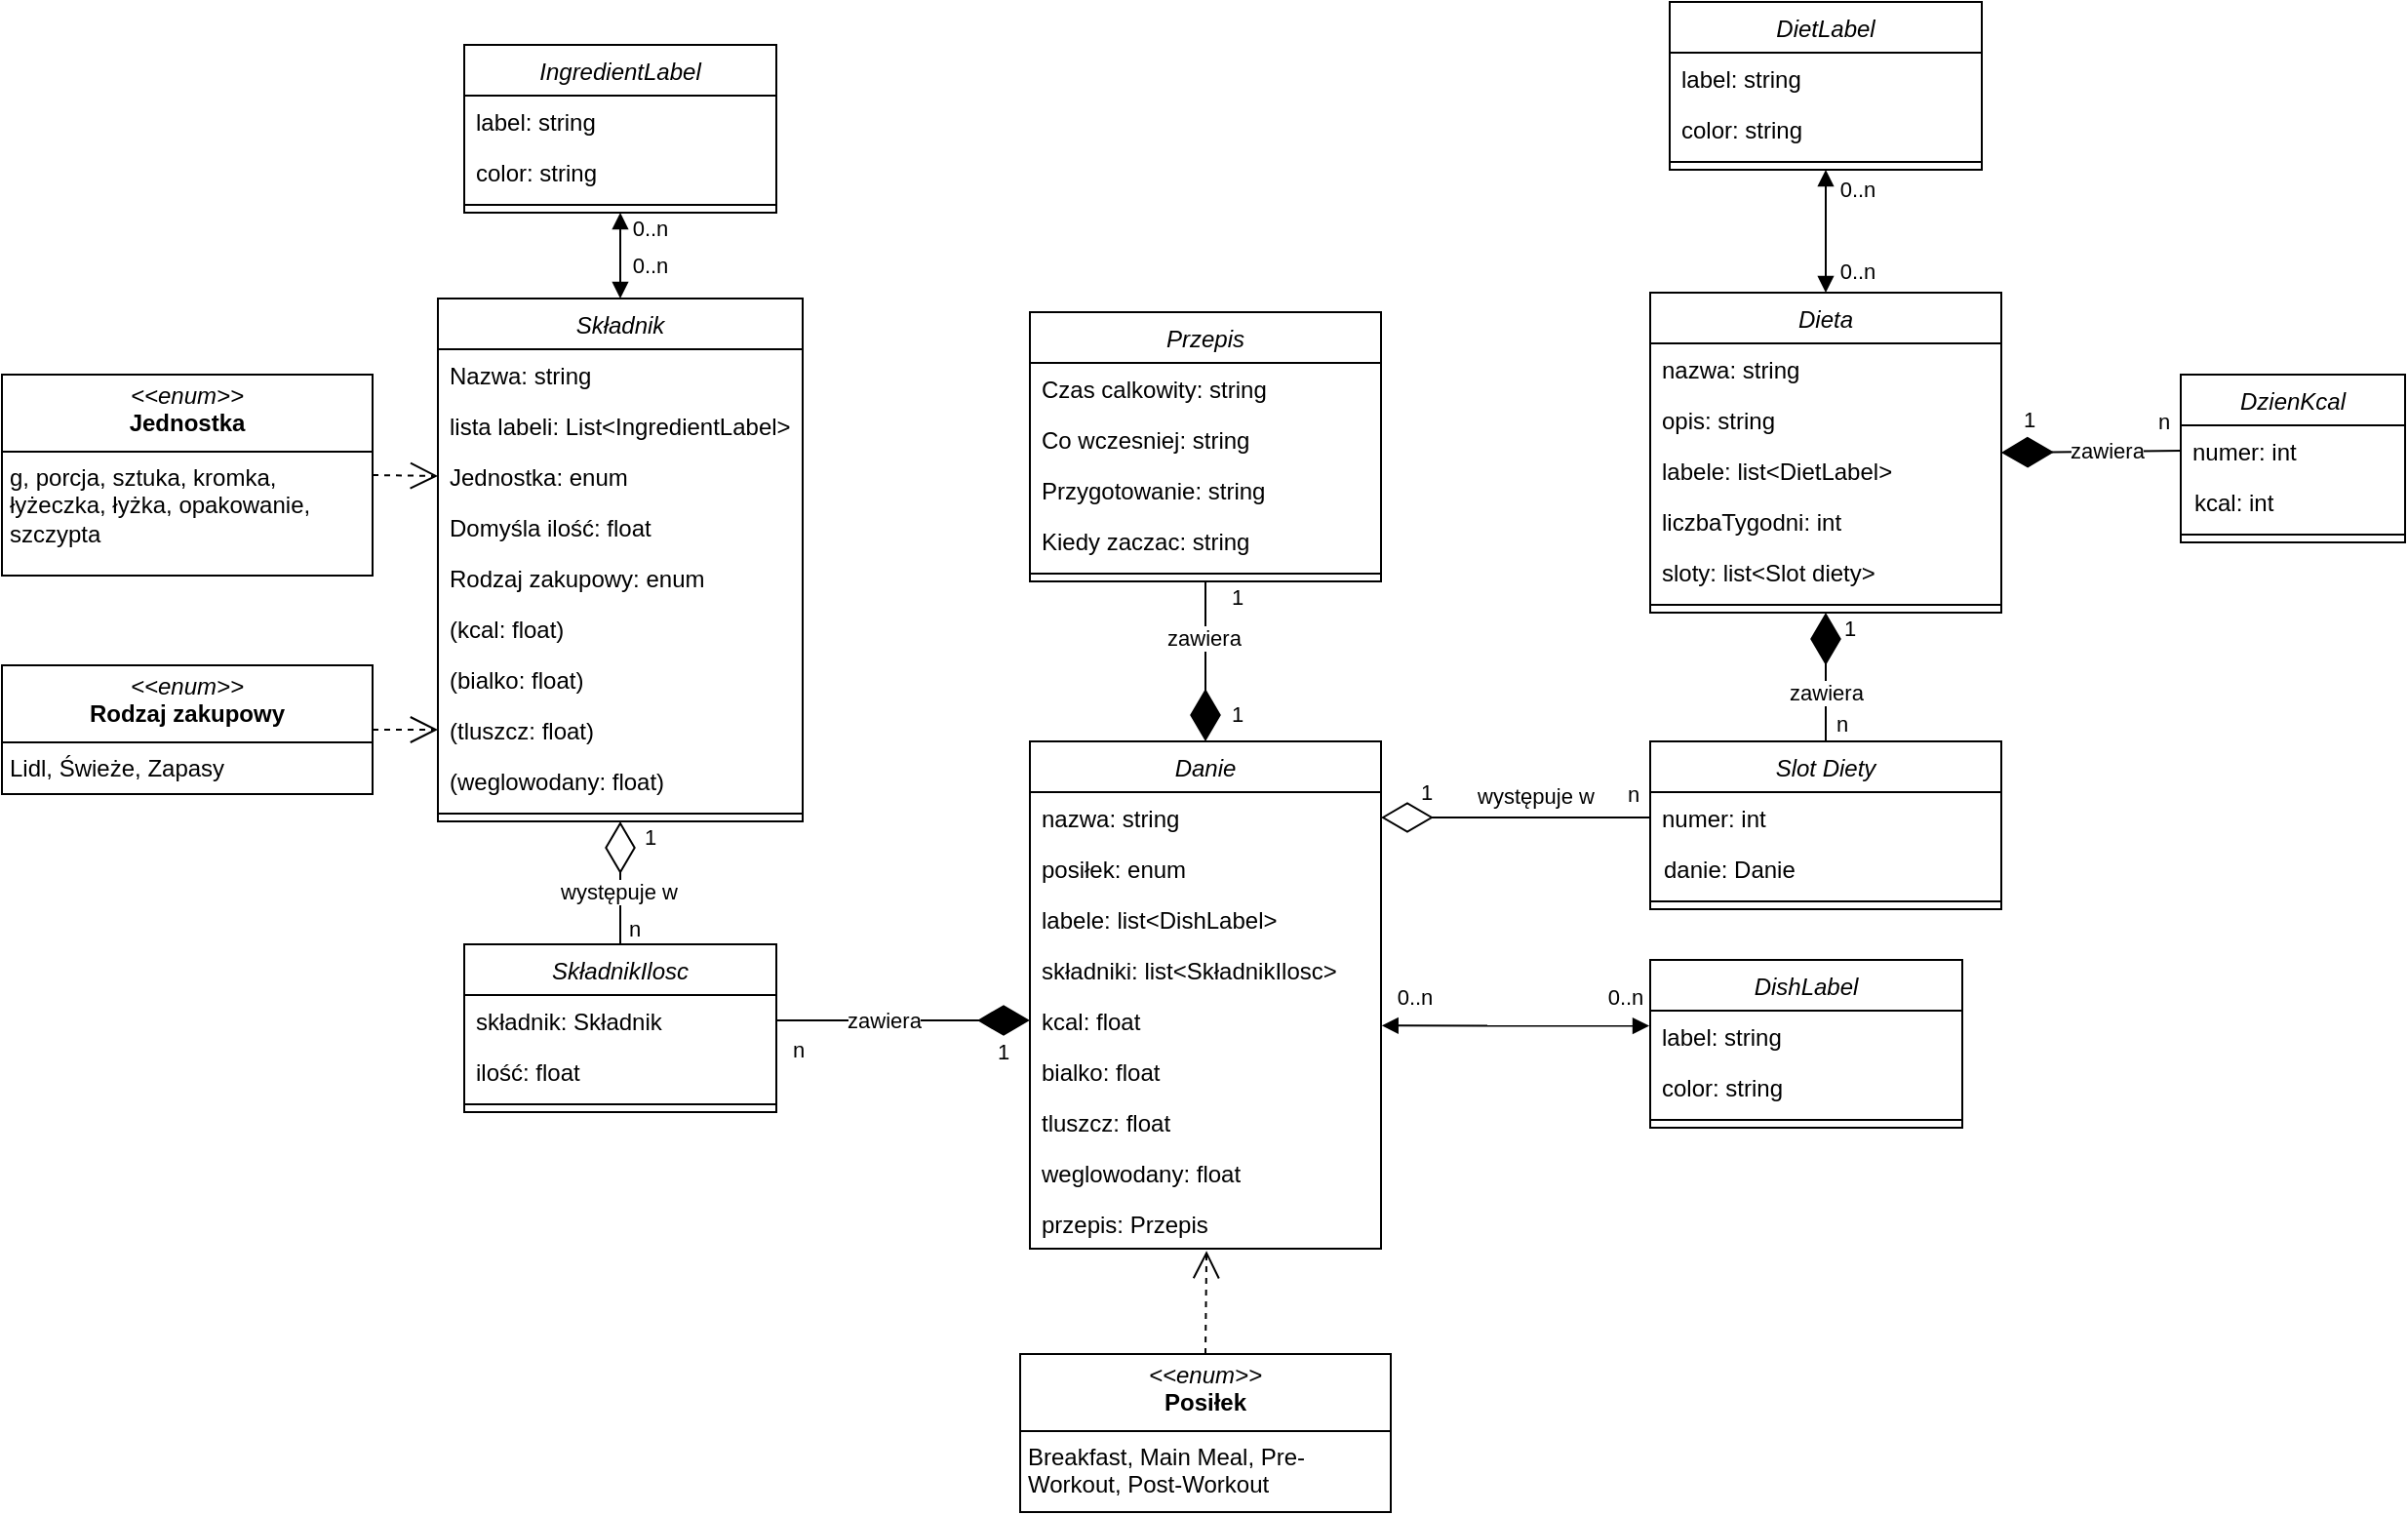 <mxfile>
    <diagram id="C5RBs43oDa-KdzZeNtuy" name="Page-1">
        <mxGraphModel dx="1720" dy="1619" grid="0" gridSize="10" guides="1" tooltips="1" connect="1" arrows="1" fold="1" page="1" pageScale="1" pageWidth="827" pageHeight="1169" math="0" shadow="0">
            <root>
                <mxCell id="WIyWlLk6GJQsqaUBKTNV-0"/>
                <mxCell id="WIyWlLk6GJQsqaUBKTNV-1" parent="WIyWlLk6GJQsqaUBKTNV-0"/>
                <mxCell id="zkfFHV4jXpPFQw0GAbJ--0" value="Składnik" style="swimlane;fontStyle=2;align=center;verticalAlign=top;childLayout=stackLayout;horizontal=1;startSize=26;horizontalStack=0;resizeParent=1;resizeLast=0;collapsible=1;marginBottom=0;rounded=0;shadow=0;strokeWidth=1;" parent="WIyWlLk6GJQsqaUBKTNV-1" vertex="1">
                    <mxGeometry x="19.5" y="15" width="187" height="268" as="geometry">
                        <mxRectangle x="220" y="120" width="160" height="26" as="alternateBounds"/>
                    </mxGeometry>
                </mxCell>
                <mxCell id="zkfFHV4jXpPFQw0GAbJ--1" value="Nazwa: string" style="text;align=left;verticalAlign=top;spacingLeft=4;spacingRight=4;overflow=hidden;rotatable=0;points=[[0,0.5],[1,0.5]];portConstraint=eastwest;" parent="zkfFHV4jXpPFQw0GAbJ--0" vertex="1">
                    <mxGeometry y="26" width="187" height="26" as="geometry"/>
                </mxCell>
                <mxCell id="32" value="lista labeli: List&lt;IngredientLabel&gt;" style="text;align=left;verticalAlign=top;spacingLeft=4;spacingRight=4;overflow=hidden;rotatable=0;points=[[0,0.5],[1,0.5]];portConstraint=eastwest;" parent="zkfFHV4jXpPFQw0GAbJ--0" vertex="1">
                    <mxGeometry y="52" width="187" height="26" as="geometry"/>
                </mxCell>
                <mxCell id="zkfFHV4jXpPFQw0GAbJ--2" value="Jednostka: enum " style="text;align=left;verticalAlign=top;spacingLeft=4;spacingRight=4;overflow=hidden;rotatable=0;points=[[0,0.5],[1,0.5]];portConstraint=eastwest;rounded=0;shadow=0;html=0;" parent="zkfFHV4jXpPFQw0GAbJ--0" vertex="1">
                    <mxGeometry y="78" width="187" height="26" as="geometry"/>
                </mxCell>
                <mxCell id="c72ddF2UnbNpAd4IKjq6-0" value="Domyśla ilość: float" style="text;align=left;verticalAlign=top;spacingLeft=4;spacingRight=4;overflow=hidden;rotatable=0;points=[[0,0.5],[1,0.5]];portConstraint=eastwest;rounded=0;shadow=0;html=0;" parent="zkfFHV4jXpPFQw0GAbJ--0" vertex="1">
                    <mxGeometry y="104" width="187" height="26" as="geometry"/>
                </mxCell>
                <mxCell id="c72ddF2UnbNpAd4IKjq6-1" value="Rodzaj zakupowy: enum" style="text;align=left;verticalAlign=top;spacingLeft=4;spacingRight=4;overflow=hidden;rotatable=0;points=[[0,0.5],[1,0.5]];portConstraint=eastwest;rounded=0;shadow=0;html=0;" parent="zkfFHV4jXpPFQw0GAbJ--0" vertex="1">
                    <mxGeometry y="130" width="187" height="26" as="geometry"/>
                </mxCell>
                <mxCell id="c72ddF2UnbNpAd4IKjq6-2" value="(kcal: float)&#xa;" style="text;align=left;verticalAlign=top;spacingLeft=4;spacingRight=4;overflow=hidden;rotatable=0;points=[[0,0.5],[1,0.5]];portConstraint=eastwest;rounded=0;shadow=0;html=0;" parent="zkfFHV4jXpPFQw0GAbJ--0" vertex="1">
                    <mxGeometry y="156" width="187" height="26" as="geometry"/>
                </mxCell>
                <mxCell id="c72ddF2UnbNpAd4IKjq6-4" value="(bialko: float)&#xa;" style="text;align=left;verticalAlign=top;spacingLeft=4;spacingRight=4;overflow=hidden;rotatable=0;points=[[0,0.5],[1,0.5]];portConstraint=eastwest;rounded=0;shadow=0;html=0;" parent="zkfFHV4jXpPFQw0GAbJ--0" vertex="1">
                    <mxGeometry y="182" width="187" height="26" as="geometry"/>
                </mxCell>
                <mxCell id="c72ddF2UnbNpAd4IKjq6-5" value="(tluszcz: float)&#xa;" style="text;align=left;verticalAlign=top;spacingLeft=4;spacingRight=4;overflow=hidden;rotatable=0;points=[[0,0.5],[1,0.5]];portConstraint=eastwest;rounded=0;shadow=0;html=0;" parent="zkfFHV4jXpPFQw0GAbJ--0" vertex="1">
                    <mxGeometry y="208" width="187" height="26" as="geometry"/>
                </mxCell>
                <mxCell id="c72ddF2UnbNpAd4IKjq6-6" value="(weglowodany: float)&#xa;" style="text;align=left;verticalAlign=top;spacingLeft=4;spacingRight=4;overflow=hidden;rotatable=0;points=[[0,0.5],[1,0.5]];portConstraint=eastwest;rounded=0;shadow=0;html=0;" parent="zkfFHV4jXpPFQw0GAbJ--0" vertex="1">
                    <mxGeometry y="234" width="187" height="26" as="geometry"/>
                </mxCell>
                <mxCell id="zkfFHV4jXpPFQw0GAbJ--4" value="" style="line;html=1;strokeWidth=1;align=left;verticalAlign=middle;spacingTop=-1;spacingLeft=3;spacingRight=3;rotatable=0;labelPosition=right;points=[];portConstraint=eastwest;" parent="zkfFHV4jXpPFQw0GAbJ--0" vertex="1">
                    <mxGeometry y="260" width="187" height="8" as="geometry"/>
                </mxCell>
                <mxCell id="c72ddF2UnbNpAd4IKjq6-7" value="Danie" style="swimlane;fontStyle=2;align=center;verticalAlign=top;childLayout=stackLayout;horizontal=1;startSize=26;horizontalStack=0;resizeParent=1;resizeLast=0;collapsible=1;marginBottom=0;rounded=0;shadow=0;strokeWidth=1;" parent="WIyWlLk6GJQsqaUBKTNV-1" vertex="1">
                    <mxGeometry x="323" y="242" width="180" height="260" as="geometry">
                        <mxRectangle x="220" y="120" width="160" height="26" as="alternateBounds"/>
                    </mxGeometry>
                </mxCell>
                <mxCell id="c72ddF2UnbNpAd4IKjq6-8" value="nazwa: string" style="text;align=left;verticalAlign=top;spacingLeft=4;spacingRight=4;overflow=hidden;rotatable=0;points=[[0,0.5],[1,0.5]];portConstraint=eastwest;" parent="c72ddF2UnbNpAd4IKjq6-7" vertex="1">
                    <mxGeometry y="26" width="180" height="26" as="geometry"/>
                </mxCell>
                <mxCell id="c72ddF2UnbNpAd4IKjq6-11" value="posiłek: enum" style="text;align=left;verticalAlign=top;spacingLeft=4;spacingRight=4;overflow=hidden;rotatable=0;points=[[0,0.5],[1,0.5]];portConstraint=eastwest;rounded=0;shadow=0;html=0;" parent="c72ddF2UnbNpAd4IKjq6-7" vertex="1">
                    <mxGeometry y="52" width="180" height="26" as="geometry"/>
                </mxCell>
                <mxCell id="c72ddF2UnbNpAd4IKjq6-9" value="labele: list&lt;DishLabel&gt;" style="text;align=left;verticalAlign=top;spacingLeft=4;spacingRight=4;overflow=hidden;rotatable=0;points=[[0,0.5],[1,0.5]];portConstraint=eastwest;rounded=0;shadow=0;html=0;" parent="c72ddF2UnbNpAd4IKjq6-7" vertex="1">
                    <mxGeometry y="78" width="180" height="26" as="geometry"/>
                </mxCell>
                <mxCell id="c72ddF2UnbNpAd4IKjq6-10" value="składniki: list&lt;SkładnikIlosc&gt;&#xa;" style="text;align=left;verticalAlign=top;spacingLeft=4;spacingRight=4;overflow=hidden;rotatable=0;points=[[0,0.5],[1,0.5]];portConstraint=eastwest;rounded=0;shadow=0;html=0;" parent="c72ddF2UnbNpAd4IKjq6-7" vertex="1">
                    <mxGeometry y="104" width="180" height="26" as="geometry"/>
                </mxCell>
                <mxCell id="c72ddF2UnbNpAd4IKjq6-12" value="kcal: float" style="text;align=left;verticalAlign=top;spacingLeft=4;spacingRight=4;overflow=hidden;rotatable=0;points=[[0,0.5],[1,0.5]];portConstraint=eastwest;rounded=0;shadow=0;html=0;" parent="c72ddF2UnbNpAd4IKjq6-7" vertex="1">
                    <mxGeometry y="130" width="180" height="26" as="geometry"/>
                </mxCell>
                <mxCell id="c72ddF2UnbNpAd4IKjq6-13" value="bialko: float&#xa;" style="text;align=left;verticalAlign=top;spacingLeft=4;spacingRight=4;overflow=hidden;rotatable=0;points=[[0,0.5],[1,0.5]];portConstraint=eastwest;rounded=0;shadow=0;html=0;" parent="c72ddF2UnbNpAd4IKjq6-7" vertex="1">
                    <mxGeometry y="156" width="180" height="26" as="geometry"/>
                </mxCell>
                <mxCell id="c72ddF2UnbNpAd4IKjq6-14" value="tluszcz: float&#xa;" style="text;align=left;verticalAlign=top;spacingLeft=4;spacingRight=4;overflow=hidden;rotatable=0;points=[[0,0.5],[1,0.5]];portConstraint=eastwest;rounded=0;shadow=0;html=0;" parent="c72ddF2UnbNpAd4IKjq6-7" vertex="1">
                    <mxGeometry y="182" width="180" height="26" as="geometry"/>
                </mxCell>
                <mxCell id="c72ddF2UnbNpAd4IKjq6-15" value="weglowodany: float&#xa;" style="text;align=left;verticalAlign=top;spacingLeft=4;spacingRight=4;overflow=hidden;rotatable=0;points=[[0,0.5],[1,0.5]];portConstraint=eastwest;rounded=0;shadow=0;html=0;" parent="c72ddF2UnbNpAd4IKjq6-7" vertex="1">
                    <mxGeometry y="208" width="180" height="26" as="geometry"/>
                </mxCell>
                <mxCell id="c72ddF2UnbNpAd4IKjq6-16" value="przepis: Przepis" style="text;align=left;verticalAlign=top;spacingLeft=4;spacingRight=4;overflow=hidden;rotatable=0;points=[[0,0.5],[1,0.5]];portConstraint=eastwest;rounded=0;shadow=0;html=0;" parent="c72ddF2UnbNpAd4IKjq6-7" vertex="1">
                    <mxGeometry y="234" width="180" height="26" as="geometry"/>
                </mxCell>
                <mxCell id="c72ddF2UnbNpAd4IKjq6-18" value="Przepis" style="swimlane;fontStyle=2;align=center;verticalAlign=top;childLayout=stackLayout;horizontal=1;startSize=26;horizontalStack=0;resizeParent=1;resizeLast=0;collapsible=1;marginBottom=0;rounded=0;shadow=0;strokeWidth=1;" parent="WIyWlLk6GJQsqaUBKTNV-1" vertex="1">
                    <mxGeometry x="323" y="22" width="180" height="138" as="geometry">
                        <mxRectangle x="220" y="120" width="160" height="26" as="alternateBounds"/>
                    </mxGeometry>
                </mxCell>
                <mxCell id="c72ddF2UnbNpAd4IKjq6-27" value="Czas calkowity: string" style="text;align=left;verticalAlign=top;spacingLeft=4;spacingRight=4;overflow=hidden;rotatable=0;points=[[0,0.5],[1,0.5]];portConstraint=eastwest;rounded=0;shadow=0;html=0;" parent="c72ddF2UnbNpAd4IKjq6-18" vertex="1">
                    <mxGeometry y="26" width="180" height="26" as="geometry"/>
                </mxCell>
                <mxCell id="c72ddF2UnbNpAd4IKjq6-29" value="Co wczesniej: string" style="text;align=left;verticalAlign=top;spacingLeft=4;spacingRight=4;overflow=hidden;rotatable=0;points=[[0,0.5],[1,0.5]];portConstraint=eastwest;rounded=0;shadow=0;html=0;" parent="c72ddF2UnbNpAd4IKjq6-18" vertex="1">
                    <mxGeometry y="52" width="180" height="26" as="geometry"/>
                </mxCell>
                <mxCell id="c72ddF2UnbNpAd4IKjq6-30" value="Przygotowanie: string" style="text;align=left;verticalAlign=top;spacingLeft=4;spacingRight=4;overflow=hidden;rotatable=0;points=[[0,0.5],[1,0.5]];portConstraint=eastwest;rounded=0;shadow=0;html=0;" parent="c72ddF2UnbNpAd4IKjq6-18" vertex="1">
                    <mxGeometry y="78" width="180" height="26" as="geometry"/>
                </mxCell>
                <mxCell id="c72ddF2UnbNpAd4IKjq6-31" value="Kiedy zaczac: string" style="text;align=left;verticalAlign=top;spacingLeft=4;spacingRight=4;overflow=hidden;rotatable=0;points=[[0,0.5],[1,0.5]];portConstraint=eastwest;rounded=0;shadow=0;html=0;" parent="c72ddF2UnbNpAd4IKjq6-18" vertex="1">
                    <mxGeometry y="104" width="180" height="26" as="geometry"/>
                </mxCell>
                <mxCell id="c72ddF2UnbNpAd4IKjq6-28" value="" style="line;html=1;strokeWidth=1;align=left;verticalAlign=middle;spacingTop=-1;spacingLeft=3;spacingRight=3;rotatable=0;labelPosition=right;points=[];portConstraint=eastwest;" parent="c72ddF2UnbNpAd4IKjq6-18" vertex="1">
                    <mxGeometry y="130" width="180" height="8" as="geometry"/>
                </mxCell>
                <mxCell id="c72ddF2UnbNpAd4IKjq6-34" value="" style="endArrow=diamondThin;endFill=1;endSize=24;html=1;rounded=0;entryX=0.5;entryY=0;entryDx=0;entryDy=0;exitX=0.5;exitY=1;exitDx=0;exitDy=0;" parent="WIyWlLk6GJQsqaUBKTNV-1" source="c72ddF2UnbNpAd4IKjq6-18" target="c72ddF2UnbNpAd4IKjq6-7" edge="1">
                    <mxGeometry width="160" relative="1" as="geometry">
                        <mxPoint x="360" y="203" as="sourcePoint"/>
                        <mxPoint x="423" y="242" as="targetPoint"/>
                    </mxGeometry>
                </mxCell>
                <mxCell id="c72ddF2UnbNpAd4IKjq6-35" value="zawiera" style="edgeLabel;html=1;align=center;verticalAlign=middle;resizable=0;points=[];" parent="c72ddF2UnbNpAd4IKjq6-34" vertex="1" connectable="0">
                    <mxGeometry x="-0.29" y="-1" relative="1" as="geometry">
                        <mxPoint as="offset"/>
                    </mxGeometry>
                </mxCell>
                <mxCell id="7" value="1" style="edgeLabel;html=1;align=center;verticalAlign=middle;resizable=0;points=[];" parent="c72ddF2UnbNpAd4IKjq6-34" vertex="1" connectable="0">
                    <mxGeometry x="0.623" y="-3" relative="1" as="geometry">
                        <mxPoint x="19" y="1" as="offset"/>
                    </mxGeometry>
                </mxCell>
                <mxCell id="8" value="1" style="edgeLabel;html=1;align=center;verticalAlign=middle;resizable=0;points=[];" parent="c72ddF2UnbNpAd4IKjq6-34" vertex="1" connectable="0">
                    <mxGeometry x="-0.779" relative="1" as="geometry">
                        <mxPoint x="16" y="-1" as="offset"/>
                    </mxGeometry>
                </mxCell>
                <mxCell id="c72ddF2UnbNpAd4IKjq6-36" value="SkładnikIlosc" style="swimlane;fontStyle=2;align=center;verticalAlign=top;childLayout=stackLayout;horizontal=1;startSize=26;horizontalStack=0;resizeParent=1;resizeLast=0;collapsible=1;marginBottom=0;rounded=0;shadow=0;strokeWidth=1;" parent="WIyWlLk6GJQsqaUBKTNV-1" vertex="1">
                    <mxGeometry x="33" y="346" width="160" height="86" as="geometry">
                        <mxRectangle x="220" y="120" width="160" height="26" as="alternateBounds"/>
                    </mxGeometry>
                </mxCell>
                <mxCell id="c72ddF2UnbNpAd4IKjq6-37" value="składnik: Składnik" style="text;align=left;verticalAlign=top;spacingLeft=4;spacingRight=4;overflow=hidden;rotatable=0;points=[[0,0.5],[1,0.5]];portConstraint=eastwest;" parent="c72ddF2UnbNpAd4IKjq6-36" vertex="1">
                    <mxGeometry y="26" width="160" height="26" as="geometry"/>
                </mxCell>
                <mxCell id="c72ddF2UnbNpAd4IKjq6-38" value="ilość: float" style="text;align=left;verticalAlign=top;spacingLeft=4;spacingRight=4;overflow=hidden;rotatable=0;points=[[0,0.5],[1,0.5]];portConstraint=eastwest;rounded=0;shadow=0;html=0;" parent="c72ddF2UnbNpAd4IKjq6-36" vertex="1">
                    <mxGeometry y="52" width="160" height="26" as="geometry"/>
                </mxCell>
                <mxCell id="c72ddF2UnbNpAd4IKjq6-45" value="" style="line;html=1;strokeWidth=1;align=left;verticalAlign=middle;spacingTop=-1;spacingLeft=3;spacingRight=3;rotatable=0;labelPosition=right;points=[];portConstraint=eastwest;" parent="c72ddF2UnbNpAd4IKjq6-36" vertex="1">
                    <mxGeometry y="78" width="160" height="8" as="geometry"/>
                </mxCell>
                <mxCell id="c72ddF2UnbNpAd4IKjq6-52" value="" style="endArrow=diamondThin;endFill=0;endSize=24;html=1;rounded=0;exitX=0.5;exitY=0;exitDx=0;exitDy=0;entryX=0.5;entryY=1;entryDx=0;entryDy=0;" parent="WIyWlLk6GJQsqaUBKTNV-1" source="c72ddF2UnbNpAd4IKjq6-36" target="zkfFHV4jXpPFQw0GAbJ--0" edge="1">
                    <mxGeometry width="160" relative="1" as="geometry">
                        <mxPoint x="162" y="240" as="sourcePoint"/>
                        <mxPoint x="322" y="240" as="targetPoint"/>
                    </mxGeometry>
                </mxCell>
                <mxCell id="c72ddF2UnbNpAd4IKjq6-53" value="1" style="edgeLabel;html=1;align=center;verticalAlign=middle;resizable=0;points=[];" parent="c72ddF2UnbNpAd4IKjq6-52" vertex="1" connectable="0">
                    <mxGeometry x="0.499" y="-5" relative="1" as="geometry">
                        <mxPoint x="10" y="-8" as="offset"/>
                    </mxGeometry>
                </mxCell>
                <mxCell id="c72ddF2UnbNpAd4IKjq6-54" value="n" style="edgeLabel;html=1;align=center;verticalAlign=middle;resizable=0;points=[];" parent="c72ddF2UnbNpAd4IKjq6-52" vertex="1" connectable="0">
                    <mxGeometry x="-0.596" y="-1" relative="1" as="geometry">
                        <mxPoint x="6" y="4" as="offset"/>
                    </mxGeometry>
                </mxCell>
                <mxCell id="c72ddF2UnbNpAd4IKjq6-57" value="występuje w" style="edgeLabel;html=1;align=center;verticalAlign=middle;resizable=0;points=[];" parent="c72ddF2UnbNpAd4IKjq6-52" vertex="1" connectable="0">
                    <mxGeometry x="-0.135" y="1" relative="1" as="geometry">
                        <mxPoint as="offset"/>
                    </mxGeometry>
                </mxCell>
                <mxCell id="c72ddF2UnbNpAd4IKjq6-55" value="" style="endArrow=diamondThin;endFill=1;endSize=24;html=1;rounded=0;entryX=0;entryY=0.5;entryDx=0;entryDy=0;exitX=1;exitY=0.5;exitDx=0;exitDy=0;" parent="WIyWlLk6GJQsqaUBKTNV-1" source="c72ddF2UnbNpAd4IKjq6-37" target="c72ddF2UnbNpAd4IKjq6-12" edge="1">
                    <mxGeometry width="160" relative="1" as="geometry">
                        <mxPoint x="207" y="394" as="sourcePoint"/>
                        <mxPoint x="303" y="357" as="targetPoint"/>
                    </mxGeometry>
                </mxCell>
                <mxCell id="c72ddF2UnbNpAd4IKjq6-56" value="zawiera" style="edgeLabel;html=1;align=center;verticalAlign=middle;resizable=0;points=[];" parent="c72ddF2UnbNpAd4IKjq6-55" vertex="1" connectable="0">
                    <mxGeometry x="-0.29" y="-1" relative="1" as="geometry">
                        <mxPoint x="9" y="-1" as="offset"/>
                    </mxGeometry>
                </mxCell>
                <mxCell id="11" value="1" style="edgeLabel;html=1;align=center;verticalAlign=middle;resizable=0;points=[];" parent="c72ddF2UnbNpAd4IKjq6-55" vertex="1" connectable="0">
                    <mxGeometry x="0.771" y="2" relative="1" as="geometry">
                        <mxPoint x="1" y="18" as="offset"/>
                    </mxGeometry>
                </mxCell>
                <mxCell id="12" value="n" style="edgeLabel;html=1;align=center;verticalAlign=middle;resizable=0;points=[];" parent="c72ddF2UnbNpAd4IKjq6-55" vertex="1" connectable="0">
                    <mxGeometry x="-0.842" relative="1" as="geometry">
                        <mxPoint y="15" as="offset"/>
                    </mxGeometry>
                </mxCell>
                <mxCell id="J546taTjvrkiFie6R2HN-1" value="Dieta" style="swimlane;fontStyle=2;align=center;verticalAlign=top;childLayout=stackLayout;horizontal=1;startSize=26;horizontalStack=0;resizeParent=1;resizeLast=0;collapsible=1;marginBottom=0;rounded=0;shadow=0;strokeWidth=1;" parent="WIyWlLk6GJQsqaUBKTNV-1" vertex="1">
                    <mxGeometry x="641" y="12" width="180" height="164" as="geometry">
                        <mxRectangle x="220" y="120" width="160" height="26" as="alternateBounds"/>
                    </mxGeometry>
                </mxCell>
                <mxCell id="J546taTjvrkiFie6R2HN-2" value="nazwa: string" style="text;align=left;verticalAlign=top;spacingLeft=4;spacingRight=4;overflow=hidden;rotatable=0;points=[[0,0.5],[1,0.5]];portConstraint=eastwest;rounded=0;shadow=0;html=0;" parent="J546taTjvrkiFie6R2HN-1" vertex="1">
                    <mxGeometry y="26" width="180" height="26" as="geometry"/>
                </mxCell>
                <mxCell id="J546taTjvrkiFie6R2HN-3" value="opis: string" style="text;align=left;verticalAlign=top;spacingLeft=4;spacingRight=4;overflow=hidden;rotatable=0;points=[[0,0.5],[1,0.5]];portConstraint=eastwest;rounded=0;shadow=0;html=0;" parent="J546taTjvrkiFie6R2HN-1" vertex="1">
                    <mxGeometry y="52" width="180" height="26" as="geometry"/>
                </mxCell>
                <mxCell id="J546taTjvrkiFie6R2HN-14" value="labele: list&lt;DietLabel&gt;" style="text;align=left;verticalAlign=top;spacingLeft=4;spacingRight=4;overflow=hidden;rotatable=0;points=[[0,0.5],[1,0.5]];portConstraint=eastwest;rounded=0;shadow=0;html=0;" parent="J546taTjvrkiFie6R2HN-1" vertex="1">
                    <mxGeometry y="78" width="180" height="26" as="geometry"/>
                </mxCell>
                <mxCell id="J546taTjvrkiFie6R2HN-4" value="liczbaTygodni: int&#xa;" style="text;align=left;verticalAlign=top;spacingLeft=4;spacingRight=4;overflow=hidden;rotatable=0;points=[[0,0.5],[1,0.5]];portConstraint=eastwest;rounded=0;shadow=0;html=0;" parent="J546taTjvrkiFie6R2HN-1" vertex="1">
                    <mxGeometry y="104" width="180" height="26" as="geometry"/>
                </mxCell>
                <mxCell id="J546taTjvrkiFie6R2HN-5" value="sloty: list&lt;Slot diety&gt;&#xa;" style="text;align=left;verticalAlign=top;spacingLeft=4;spacingRight=4;overflow=hidden;rotatable=0;points=[[0,0.5],[1,0.5]];portConstraint=eastwest;rounded=0;shadow=0;html=0;" parent="J546taTjvrkiFie6R2HN-1" vertex="1">
                    <mxGeometry y="130" width="180" height="26" as="geometry"/>
                </mxCell>
                <mxCell id="J546taTjvrkiFie6R2HN-6" value="" style="line;html=1;strokeWidth=1;align=left;verticalAlign=middle;spacingTop=-1;spacingLeft=3;spacingRight=3;rotatable=0;labelPosition=right;points=[];portConstraint=eastwest;" parent="J546taTjvrkiFie6R2HN-1" vertex="1">
                    <mxGeometry y="156" width="180" height="8" as="geometry"/>
                </mxCell>
                <mxCell id="J546taTjvrkiFie6R2HN-7" value="Slot Diety" style="swimlane;fontStyle=2;align=center;verticalAlign=top;childLayout=stackLayout;horizontal=1;startSize=26;horizontalStack=0;resizeParent=1;resizeLast=0;collapsible=1;marginBottom=0;rounded=0;shadow=0;strokeWidth=1;" parent="WIyWlLk6GJQsqaUBKTNV-1" vertex="1">
                    <mxGeometry x="641" y="242" width="180" height="86" as="geometry">
                        <mxRectangle x="220" y="120" width="160" height="26" as="alternateBounds"/>
                    </mxGeometry>
                </mxCell>
                <mxCell id="J546taTjvrkiFie6R2HN-9" value="numer: int" style="text;align=left;verticalAlign=top;spacingLeft=4;spacingRight=4;overflow=hidden;rotatable=0;points=[[0,0.5],[1,0.5]];portConstraint=eastwest;rounded=0;shadow=0;html=0;" parent="J546taTjvrkiFie6R2HN-7" vertex="1">
                    <mxGeometry y="26" width="180" height="26" as="geometry"/>
                </mxCell>
                <mxCell id="J546taTjvrkiFie6R2HN-11" value="danie: Danie" style="text;align=left;verticalAlign=top;spacingLeft=5;spacingRight=4;overflow=hidden;rotatable=0;points=[[0,0.5],[1,0.5]];portConstraint=eastwest;rounded=0;shadow=0;html=0;" parent="J546taTjvrkiFie6R2HN-7" vertex="1">
                    <mxGeometry y="52" width="180" height="26" as="geometry"/>
                </mxCell>
                <mxCell id="J546taTjvrkiFie6R2HN-12" value="" style="line;html=1;strokeWidth=1;align=left;verticalAlign=middle;spacingTop=-1;spacingLeft=3;spacingRight=3;rotatable=0;labelPosition=right;points=[];portConstraint=eastwest;" parent="J546taTjvrkiFie6R2HN-7" vertex="1">
                    <mxGeometry y="78" width="180" height="8" as="geometry"/>
                </mxCell>
                <mxCell id="J546taTjvrkiFie6R2HN-15" value="" style="endArrow=diamondThin;endFill=1;endSize=24;html=1;rounded=0;exitX=0.5;exitY=0;exitDx=0;exitDy=0;entryX=0.5;entryY=1;entryDx=0;entryDy=0;" parent="WIyWlLk6GJQsqaUBKTNV-1" source="J546taTjvrkiFie6R2HN-7" target="J546taTjvrkiFie6R2HN-1" edge="1">
                    <mxGeometry width="160" relative="1" as="geometry">
                        <mxPoint x="746.71" y="189" as="sourcePoint"/>
                        <mxPoint x="697" y="212" as="targetPoint"/>
                    </mxGeometry>
                </mxCell>
                <mxCell id="J546taTjvrkiFie6R2HN-16" value="zawiera" style="edgeLabel;html=1;align=center;verticalAlign=middle;resizable=0;points=[];" parent="J546taTjvrkiFie6R2HN-15" vertex="1" connectable="0">
                    <mxGeometry x="-0.29" y="-1" relative="1" as="geometry">
                        <mxPoint x="-1" y="-2" as="offset"/>
                    </mxGeometry>
                </mxCell>
                <mxCell id="9" value="n" style="edgeLabel;html=1;align=center;verticalAlign=middle;resizable=0;points=[];" parent="J546taTjvrkiFie6R2HN-15" vertex="1" connectable="0">
                    <mxGeometry x="-0.843" y="-1" relative="1" as="geometry">
                        <mxPoint x="7" y="-4" as="offset"/>
                    </mxGeometry>
                </mxCell>
                <mxCell id="10" value="1" style="edgeLabel;html=1;align=center;verticalAlign=middle;resizable=0;points=[];" parent="J546taTjvrkiFie6R2HN-15" vertex="1" connectable="0">
                    <mxGeometry x="0.731" y="-3" relative="1" as="geometry">
                        <mxPoint x="9" y="-1" as="offset"/>
                    </mxGeometry>
                </mxCell>
                <mxCell id="J546taTjvrkiFie6R2HN-17" value="" style="endArrow=diamondThin;endFill=0;endSize=24;html=1;rounded=0;exitX=0;exitY=0.5;exitDx=0;exitDy=0;entryX=1;entryY=0.5;entryDx=0;entryDy=0;" parent="WIyWlLk6GJQsqaUBKTNV-1" source="J546taTjvrkiFie6R2HN-9" target="c72ddF2UnbNpAd4IKjq6-8" edge="1">
                    <mxGeometry width="160" relative="1" as="geometry">
                        <mxPoint x="559" y="406" as="sourcePoint"/>
                        <mxPoint x="559" y="314" as="targetPoint"/>
                    </mxGeometry>
                </mxCell>
                <mxCell id="J546taTjvrkiFie6R2HN-18" value="1" style="edgeLabel;html=1;align=center;verticalAlign=middle;resizable=0;points=[];" parent="J546taTjvrkiFie6R2HN-17" vertex="1" connectable="0">
                    <mxGeometry x="0.499" y="-5" relative="1" as="geometry">
                        <mxPoint x="-12" y="-8" as="offset"/>
                    </mxGeometry>
                </mxCell>
                <mxCell id="J546taTjvrkiFie6R2HN-19" value="n" style="edgeLabel;html=1;align=center;verticalAlign=middle;resizable=0;points=[];" parent="J546taTjvrkiFie6R2HN-17" vertex="1" connectable="0">
                    <mxGeometry x="-0.596" y="-1" relative="1" as="geometry">
                        <mxPoint x="19" y="-11" as="offset"/>
                    </mxGeometry>
                </mxCell>
                <mxCell id="J546taTjvrkiFie6R2HN-20" value="występuje w" style="edgeLabel;html=1;align=center;verticalAlign=middle;resizable=0;points=[];" parent="J546taTjvrkiFie6R2HN-17" vertex="1" connectable="0">
                    <mxGeometry x="-0.135" y="1" relative="1" as="geometry">
                        <mxPoint y="-12" as="offset"/>
                    </mxGeometry>
                </mxCell>
                <mxCell id="0" value="&lt;p style=&quot;margin:0px;margin-top:4px;text-align:center;&quot;&gt;&lt;i&gt;&amp;lt;&amp;lt;enum&amp;gt;&amp;gt;&lt;/i&gt;&lt;br&gt;&lt;b&gt;Jednostka&lt;/b&gt;&lt;/p&gt;&lt;hr size=&quot;1&quot; style=&quot;border-style:solid;&quot;&gt;&lt;p style=&quot;margin:0px;margin-left:4px;&quot;&gt;g, porcja, sztuka, kromka, łyżeczka, łyżka, opakowanie, szczypta&lt;/p&gt;&lt;p style=&quot;margin:0px;margin-left:4px;&quot;&gt;&lt;br&gt;&lt;/p&gt;&lt;hr size=&quot;1&quot; style=&quot;border-style:solid;&quot;&gt;&lt;p style=&quot;margin:0px;margin-left:4px;&quot;&gt;&lt;br&gt;&lt;br&gt;&lt;/p&gt;" style="verticalAlign=top;align=left;overflow=fill;html=1;whiteSpace=wrap;" parent="WIyWlLk6GJQsqaUBKTNV-1" vertex="1">
                    <mxGeometry x="-204" y="54" width="190" height="103" as="geometry"/>
                </mxCell>
                <mxCell id="1" value="&lt;p style=&quot;margin:0px;margin-top:4px;text-align:center;&quot;&gt;&lt;i&gt;&amp;lt;&amp;lt;enum&amp;gt;&amp;gt;&lt;/i&gt;&lt;br&gt;&lt;b&gt;Rodzaj zakupowy&lt;/b&gt;&lt;/p&gt;&lt;hr size=&quot;1&quot; style=&quot;border-style:solid;&quot;&gt;&lt;p style=&quot;margin:0px;margin-left:4px;&quot;&gt;Lidl, Świeże, Zapasy&lt;/p&gt;&lt;p style=&quot;margin:0px;margin-left:4px;&quot;&gt;&lt;br&gt;&lt;/p&gt;&lt;hr size=&quot;1&quot; style=&quot;border-style:solid;&quot;&gt;&lt;p style=&quot;margin:0px;margin-left:4px;&quot;&gt;&lt;br&gt;&lt;br&gt;&lt;/p&gt;" style="verticalAlign=top;align=left;overflow=fill;html=1;whiteSpace=wrap;" parent="WIyWlLk6GJQsqaUBKTNV-1" vertex="1">
                    <mxGeometry x="-204" y="203" width="190" height="66" as="geometry"/>
                </mxCell>
                <mxCell id="2" value="" style="endArrow=open;endSize=12;dashed=1;html=1;exitX=1;exitY=0.5;exitDx=0;exitDy=0;entryX=0;entryY=0.5;entryDx=0;entryDy=0;" parent="WIyWlLk6GJQsqaUBKTNV-1" source="1" target="c72ddF2UnbNpAd4IKjq6-5" edge="1">
                    <mxGeometry width="160" relative="1" as="geometry">
                        <mxPoint x="4" y="192" as="sourcePoint"/>
                        <mxPoint x="164" y="192" as="targetPoint"/>
                    </mxGeometry>
                </mxCell>
                <mxCell id="4" value="" style="endArrow=open;endSize=12;dashed=1;html=1;exitX=1;exitY=0.5;exitDx=0;exitDy=0;entryX=0;entryY=0.5;entryDx=0;entryDy=0;" parent="WIyWlLk6GJQsqaUBKTNV-1" source="0" target="zkfFHV4jXpPFQw0GAbJ--2" edge="1">
                    <mxGeometry width="160" relative="1" as="geometry">
                        <mxPoint x="-2" y="217" as="sourcePoint"/>
                        <mxPoint x="43" y="217" as="targetPoint"/>
                    </mxGeometry>
                </mxCell>
                <mxCell id="5" value="&lt;p style=&quot;margin:0px;margin-top:4px;text-align:center;&quot;&gt;&lt;i&gt;&amp;lt;&amp;lt;enum&amp;gt;&amp;gt;&lt;/i&gt;&lt;br&gt;&lt;b&gt;Posiłek&lt;/b&gt;&lt;/p&gt;&lt;hr size=&quot;1&quot; style=&quot;border-style:solid;&quot;&gt;&lt;p style=&quot;margin:0px;margin-left:4px;&quot;&gt;Breakfast, Main Meal, Pre-Workout, Post-Workout&lt;/p&gt;&lt;hr size=&quot;1&quot; style=&quot;border-style:solid;&quot;&gt;&lt;p style=&quot;margin:0px;margin-left:4px;&quot;&gt;&lt;br&gt;&lt;br&gt;&lt;/p&gt;" style="verticalAlign=top;align=left;overflow=fill;html=1;whiteSpace=wrap;" parent="WIyWlLk6GJQsqaUBKTNV-1" vertex="1">
                    <mxGeometry x="318" y="556" width="190" height="81" as="geometry"/>
                </mxCell>
                <mxCell id="6" value="" style="endArrow=open;endSize=12;dashed=1;html=1;exitX=0.5;exitY=0;exitDx=0;exitDy=0;entryX=0.503;entryY=1.042;entryDx=0;entryDy=0;entryPerimeter=0;" parent="WIyWlLk6GJQsqaUBKTNV-1" source="5" target="c72ddF2UnbNpAd4IKjq6-16" edge="1">
                    <mxGeometry width="160" relative="1" as="geometry">
                        <mxPoint x="284" y="526" as="sourcePoint"/>
                        <mxPoint x="329" y="526" as="targetPoint"/>
                    </mxGeometry>
                </mxCell>
                <mxCell id="13" value="DishLabel" style="swimlane;fontStyle=2;align=center;verticalAlign=top;childLayout=stackLayout;horizontal=1;startSize=26;horizontalStack=0;resizeParent=1;resizeLast=0;collapsible=1;marginBottom=0;rounded=0;shadow=0;strokeWidth=1;" parent="WIyWlLk6GJQsqaUBKTNV-1" vertex="1">
                    <mxGeometry x="641" y="354" width="160" height="86" as="geometry">
                        <mxRectangle x="220" y="120" width="160" height="26" as="alternateBounds"/>
                    </mxGeometry>
                </mxCell>
                <mxCell id="14" value="label: string" style="text;align=left;verticalAlign=top;spacingLeft=4;spacingRight=4;overflow=hidden;rotatable=0;points=[[0,0.5],[1,0.5]];portConstraint=eastwest;" parent="13" vertex="1">
                    <mxGeometry y="26" width="160" height="26" as="geometry"/>
                </mxCell>
                <mxCell id="34" value="color: string&#xa;" style="text;align=left;verticalAlign=top;spacingLeft=4;spacingRight=4;overflow=hidden;rotatable=0;points=[[0,0.5],[1,0.5]];portConstraint=eastwest;" parent="13" vertex="1">
                    <mxGeometry y="52" width="160" height="26" as="geometry"/>
                </mxCell>
                <mxCell id="16" value="" style="line;html=1;strokeWidth=1;align=left;verticalAlign=middle;spacingTop=-1;spacingLeft=3;spacingRight=3;rotatable=0;labelPosition=right;points=[];portConstraint=eastwest;" parent="13" vertex="1">
                    <mxGeometry y="78" width="160" height="8" as="geometry"/>
                </mxCell>
                <mxCell id="17" value="" style="endArrow=block;startArrow=block;endFill=1;startFill=1;html=1;entryX=-0.003;entryY=0.393;entryDx=0;entryDy=0;entryPerimeter=0;exitX=1.002;exitY=0.603;exitDx=0;exitDy=0;exitPerimeter=0;" parent="WIyWlLk6GJQsqaUBKTNV-1" source="c72ddF2UnbNpAd4IKjq6-12" target="13" edge="1">
                    <mxGeometry width="160" relative="1" as="geometry">
                        <mxPoint x="486" y="365" as="sourcePoint"/>
                        <mxPoint x="646" y="365" as="targetPoint"/>
                    </mxGeometry>
                </mxCell>
                <mxCell id="18" value="0..n" style="edgeLabel;html=1;align=center;verticalAlign=middle;resizable=0;points=[];" parent="17" vertex="1" connectable="0">
                    <mxGeometry x="-0.825" relative="1" as="geometry">
                        <mxPoint x="4" y="-15" as="offset"/>
                    </mxGeometry>
                </mxCell>
                <mxCell id="19" value="0..n" style="edgeLabel;html=1;align=center;verticalAlign=middle;resizable=0;points=[];" parent="17" vertex="1" connectable="0">
                    <mxGeometry x="0.808" y="-2" relative="1" as="geometry">
                        <mxPoint y="-17" as="offset"/>
                    </mxGeometry>
                </mxCell>
                <mxCell id="20" value="DietLabel" style="swimlane;fontStyle=2;align=center;verticalAlign=top;childLayout=stackLayout;horizontal=1;startSize=26;horizontalStack=0;resizeParent=1;resizeLast=0;collapsible=1;marginBottom=0;rounded=0;shadow=0;strokeWidth=1;" parent="WIyWlLk6GJQsqaUBKTNV-1" vertex="1">
                    <mxGeometry x="651" y="-137" width="160" height="86" as="geometry">
                        <mxRectangle x="220" y="120" width="160" height="26" as="alternateBounds"/>
                    </mxGeometry>
                </mxCell>
                <mxCell id="21" value="label: string" style="text;align=left;verticalAlign=top;spacingLeft=4;spacingRight=4;overflow=hidden;rotatable=0;points=[[0,0.5],[1,0.5]];portConstraint=eastwest;" parent="20" vertex="1">
                    <mxGeometry y="26" width="160" height="26" as="geometry"/>
                </mxCell>
                <mxCell id="35" value="color: string&#xa;" style="text;align=left;verticalAlign=top;spacingLeft=4;spacingRight=4;overflow=hidden;rotatable=0;points=[[0,0.5],[1,0.5]];portConstraint=eastwest;" parent="20" vertex="1">
                    <mxGeometry y="52" width="160" height="26" as="geometry"/>
                </mxCell>
                <mxCell id="22" value="" style="line;html=1;strokeWidth=1;align=left;verticalAlign=middle;spacingTop=-1;spacingLeft=3;spacingRight=3;rotatable=0;labelPosition=right;points=[];portConstraint=eastwest;" parent="20" vertex="1">
                    <mxGeometry y="78" width="160" height="8" as="geometry"/>
                </mxCell>
                <mxCell id="23" value="" style="endArrow=block;startArrow=block;endFill=1;startFill=1;html=1;entryX=0.5;entryY=1;entryDx=0;entryDy=0;exitX=0.5;exitY=0;exitDx=0;exitDy=0;" parent="WIyWlLk6GJQsqaUBKTNV-1" source="J546taTjvrkiFie6R2HN-1" target="20" edge="1">
                    <mxGeometry width="160" relative="1" as="geometry">
                        <mxPoint x="850" y="107" as="sourcePoint"/>
                        <mxPoint x="964" y="69.5" as="targetPoint"/>
                    </mxGeometry>
                </mxCell>
                <mxCell id="24" value="0..n" style="edgeLabel;html=1;align=center;verticalAlign=middle;resizable=0;points=[];" parent="23" vertex="1" connectable="0">
                    <mxGeometry x="-0.825" relative="1" as="geometry">
                        <mxPoint x="16" y="-6" as="offset"/>
                    </mxGeometry>
                </mxCell>
                <mxCell id="25" value="0..n" style="edgeLabel;html=1;align=center;verticalAlign=middle;resizable=0;points=[];" parent="23" vertex="1" connectable="0">
                    <mxGeometry x="0.808" y="-2" relative="1" as="geometry">
                        <mxPoint x="14" y="4" as="offset"/>
                    </mxGeometry>
                </mxCell>
                <mxCell id="26" value="IngredientLabel" style="swimlane;fontStyle=2;align=center;verticalAlign=top;childLayout=stackLayout;horizontal=1;startSize=26;horizontalStack=0;resizeParent=1;resizeLast=0;collapsible=1;marginBottom=0;rounded=0;shadow=0;strokeWidth=1;" parent="WIyWlLk6GJQsqaUBKTNV-1" vertex="1">
                    <mxGeometry x="33" y="-115" width="160" height="86" as="geometry">
                        <mxRectangle x="220" y="120" width="160" height="26" as="alternateBounds"/>
                    </mxGeometry>
                </mxCell>
                <mxCell id="27" value="label: string" style="text;align=left;verticalAlign=top;spacingLeft=4;spacingRight=4;overflow=hidden;rotatable=0;points=[[0,0.5],[1,0.5]];portConstraint=eastwest;" parent="26" vertex="1">
                    <mxGeometry y="26" width="160" height="26" as="geometry"/>
                </mxCell>
                <mxCell id="33" value="color: string" style="text;align=left;verticalAlign=top;spacingLeft=4;spacingRight=4;overflow=hidden;rotatable=0;points=[[0,0.5],[1,0.5]];portConstraint=eastwest;" parent="26" vertex="1">
                    <mxGeometry y="52" width="160" height="26" as="geometry"/>
                </mxCell>
                <mxCell id="28" value="" style="line;html=1;strokeWidth=1;align=left;verticalAlign=middle;spacingTop=-1;spacingLeft=3;spacingRight=3;rotatable=0;labelPosition=right;points=[];portConstraint=eastwest;" parent="26" vertex="1">
                    <mxGeometry y="78" width="160" height="8" as="geometry"/>
                </mxCell>
                <mxCell id="29" value="" style="endArrow=block;startArrow=block;endFill=1;startFill=1;html=1;entryX=0.5;entryY=1;entryDx=0;entryDy=0;exitX=0.5;exitY=0;exitDx=0;exitDy=0;" parent="WIyWlLk6GJQsqaUBKTNV-1" source="zkfFHV4jXpPFQw0GAbJ--0" target="26" edge="1">
                    <mxGeometry width="160" relative="1" as="geometry">
                        <mxPoint x="-105" y="-96" as="sourcePoint"/>
                        <mxPoint x="38" y="-119" as="targetPoint"/>
                    </mxGeometry>
                </mxCell>
                <mxCell id="30" value="0..n" style="edgeLabel;html=1;align=center;verticalAlign=middle;resizable=0;points=[];" parent="29" vertex="1" connectable="0">
                    <mxGeometry x="-0.825" relative="1" as="geometry">
                        <mxPoint x="15" y="-13" as="offset"/>
                    </mxGeometry>
                </mxCell>
                <mxCell id="31" value="0..n" style="edgeLabel;html=1;align=center;verticalAlign=middle;resizable=0;points=[];" parent="29" vertex="1" connectable="0">
                    <mxGeometry x="0.808" y="-2" relative="1" as="geometry">
                        <mxPoint x="13" y="4" as="offset"/>
                    </mxGeometry>
                </mxCell>
                <mxCell id="36" value="DzienKcal" style="swimlane;fontStyle=2;align=center;verticalAlign=top;childLayout=stackLayout;horizontal=1;startSize=26;horizontalStack=0;resizeParent=1;resizeLast=0;collapsible=1;marginBottom=0;rounded=0;shadow=0;strokeWidth=1;" vertex="1" parent="WIyWlLk6GJQsqaUBKTNV-1">
                    <mxGeometry x="913" y="54" width="115" height="86" as="geometry">
                        <mxRectangle x="220" y="120" width="160" height="26" as="alternateBounds"/>
                    </mxGeometry>
                </mxCell>
                <mxCell id="37" value="numer: int" style="text;align=left;verticalAlign=top;spacingLeft=4;spacingRight=4;overflow=hidden;rotatable=0;points=[[0,0.5],[1,0.5]];portConstraint=eastwest;rounded=0;shadow=0;html=0;" vertex="1" parent="36">
                    <mxGeometry y="26" width="115" height="26" as="geometry"/>
                </mxCell>
                <mxCell id="38" value="kcal: int" style="text;align=left;verticalAlign=top;spacingLeft=5;spacingRight=4;overflow=hidden;rotatable=0;points=[[0,0.5],[1,0.5]];portConstraint=eastwest;rounded=0;shadow=0;html=0;" vertex="1" parent="36">
                    <mxGeometry y="52" width="115" height="26" as="geometry"/>
                </mxCell>
                <mxCell id="39" value="" style="line;html=1;strokeWidth=1;align=left;verticalAlign=middle;spacingTop=-1;spacingLeft=3;spacingRight=3;rotatable=0;labelPosition=right;points=[];portConstraint=eastwest;" vertex="1" parent="36">
                    <mxGeometry y="78" width="115" height="8" as="geometry"/>
                </mxCell>
                <mxCell id="40" value="" style="endArrow=diamondThin;endFill=1;endSize=24;html=1;rounded=0;exitX=0;exitY=0.5;exitDx=0;exitDy=0;entryX=1;entryY=0.5;entryDx=0;entryDy=0;" edge="1" parent="WIyWlLk6GJQsqaUBKTNV-1" source="37" target="J546taTjvrkiFie6R2HN-1">
                    <mxGeometry width="160" relative="1" as="geometry">
                        <mxPoint x="844" y="157" as="sourcePoint"/>
                        <mxPoint x="844" y="91" as="targetPoint"/>
                    </mxGeometry>
                </mxCell>
                <mxCell id="41" value="zawiera" style="edgeLabel;html=1;align=center;verticalAlign=middle;resizable=0;points=[];" vertex="1" connectable="0" parent="40">
                    <mxGeometry x="-0.29" y="-1" relative="1" as="geometry">
                        <mxPoint x="-6" as="offset"/>
                    </mxGeometry>
                </mxCell>
                <mxCell id="42" value="n" style="edgeLabel;html=1;align=center;verticalAlign=middle;resizable=0;points=[];" vertex="1" connectable="0" parent="40">
                    <mxGeometry x="-0.843" y="-1" relative="1" as="geometry">
                        <mxPoint x="-2" y="-14" as="offset"/>
                    </mxGeometry>
                </mxCell>
                <mxCell id="43" value="1" style="edgeLabel;html=1;align=center;verticalAlign=middle;resizable=0;points=[];" vertex="1" connectable="0" parent="40">
                    <mxGeometry x="0.731" y="-3" relative="1" as="geometry">
                        <mxPoint x="1" y="-14" as="offset"/>
                    </mxGeometry>
                </mxCell>
            </root>
        </mxGraphModel>
    </diagram>
</mxfile>